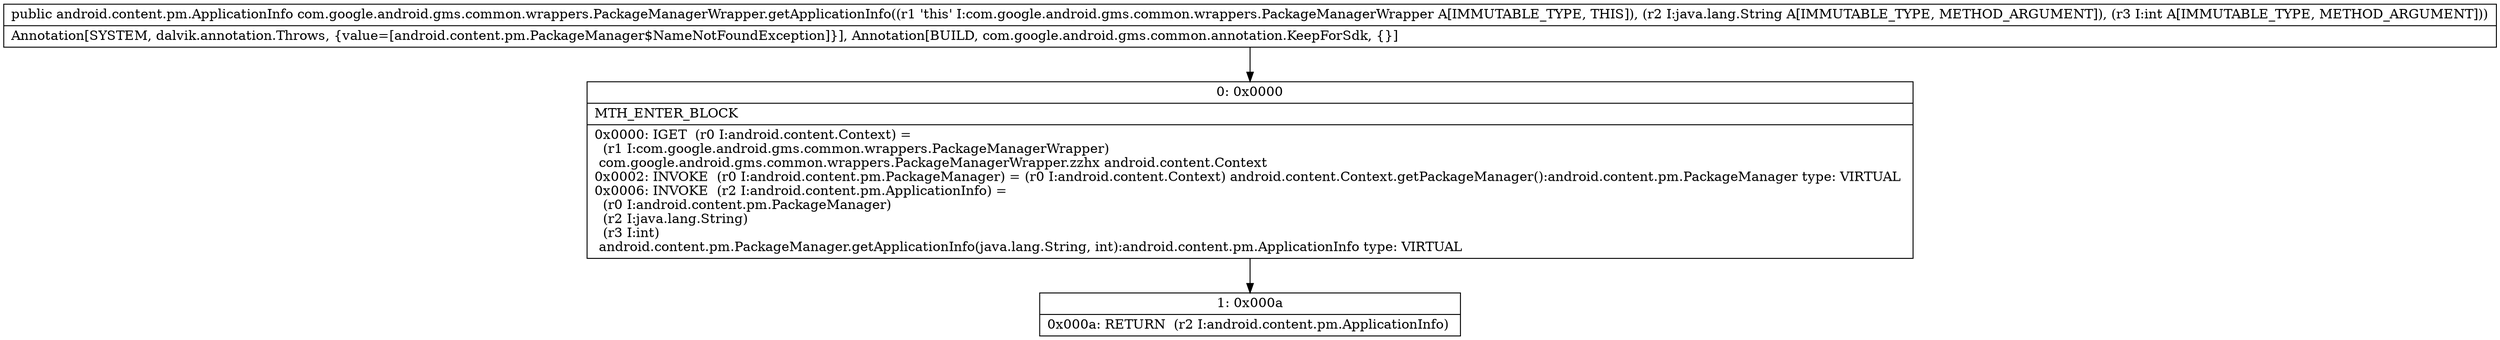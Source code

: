 digraph "CFG forcom.google.android.gms.common.wrappers.PackageManagerWrapper.getApplicationInfo(Ljava\/lang\/String;I)Landroid\/content\/pm\/ApplicationInfo;" {
Node_0 [shape=record,label="{0\:\ 0x0000|MTH_ENTER_BLOCK\l|0x0000: IGET  (r0 I:android.content.Context) = \l  (r1 I:com.google.android.gms.common.wrappers.PackageManagerWrapper)\l com.google.android.gms.common.wrappers.PackageManagerWrapper.zzhx android.content.Context \l0x0002: INVOKE  (r0 I:android.content.pm.PackageManager) = (r0 I:android.content.Context) android.content.Context.getPackageManager():android.content.pm.PackageManager type: VIRTUAL \l0x0006: INVOKE  (r2 I:android.content.pm.ApplicationInfo) = \l  (r0 I:android.content.pm.PackageManager)\l  (r2 I:java.lang.String)\l  (r3 I:int)\l android.content.pm.PackageManager.getApplicationInfo(java.lang.String, int):android.content.pm.ApplicationInfo type: VIRTUAL \l}"];
Node_1 [shape=record,label="{1\:\ 0x000a|0x000a: RETURN  (r2 I:android.content.pm.ApplicationInfo) \l}"];
MethodNode[shape=record,label="{public android.content.pm.ApplicationInfo com.google.android.gms.common.wrappers.PackageManagerWrapper.getApplicationInfo((r1 'this' I:com.google.android.gms.common.wrappers.PackageManagerWrapper A[IMMUTABLE_TYPE, THIS]), (r2 I:java.lang.String A[IMMUTABLE_TYPE, METHOD_ARGUMENT]), (r3 I:int A[IMMUTABLE_TYPE, METHOD_ARGUMENT]))  | Annotation[SYSTEM, dalvik.annotation.Throws, \{value=[android.content.pm.PackageManager$NameNotFoundException]\}], Annotation[BUILD, com.google.android.gms.common.annotation.KeepForSdk, \{\}]\l}"];
MethodNode -> Node_0;
Node_0 -> Node_1;
}

